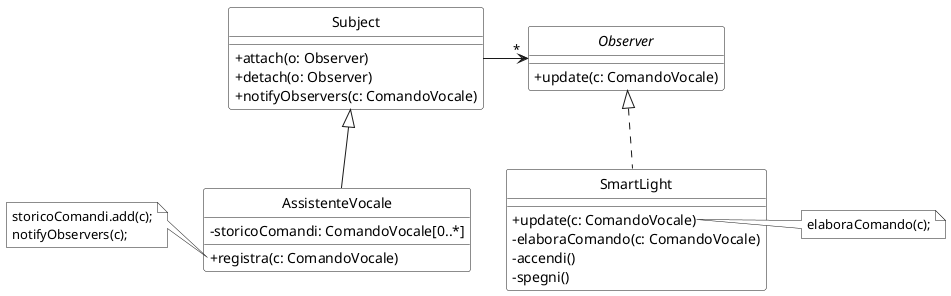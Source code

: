 ' Documentazione: https://plantuml.com/class-diagram

@startuml
' START STYLE
skinparam {
	monochrome true
	'shadowing false
	classBackgroundColor white
	noteBackgroundColor white
	classAttributeIconSize 0
}
hide circle
' END STYLE


class Subject {
	+ attach(o: Observer)
	+ detach(o: Observer)
	+ notifyObservers(c: ComandoVocale)
}

class AssistenteVocale extends Subject {
	- storicoComandi: ComandoVocale[0..*]
	+ registra(c: ComandoVocale)
}

interface Observer {
	+ update(c: ComandoVocale)
}

class SmartLight implements Observer {
	+ update(c: ComandoVocale)
	- elaboraComando(c: ComandoVocale)
	- accendi()
	- spegni()
}

Subject -right-> "*" Observer

note right of SmartLight::update
	elaboraComando(c);
end note

note left of AssistenteVocale::registra
	storicoComandi.add(c);
	notifyObservers(c);
end note

@enduml